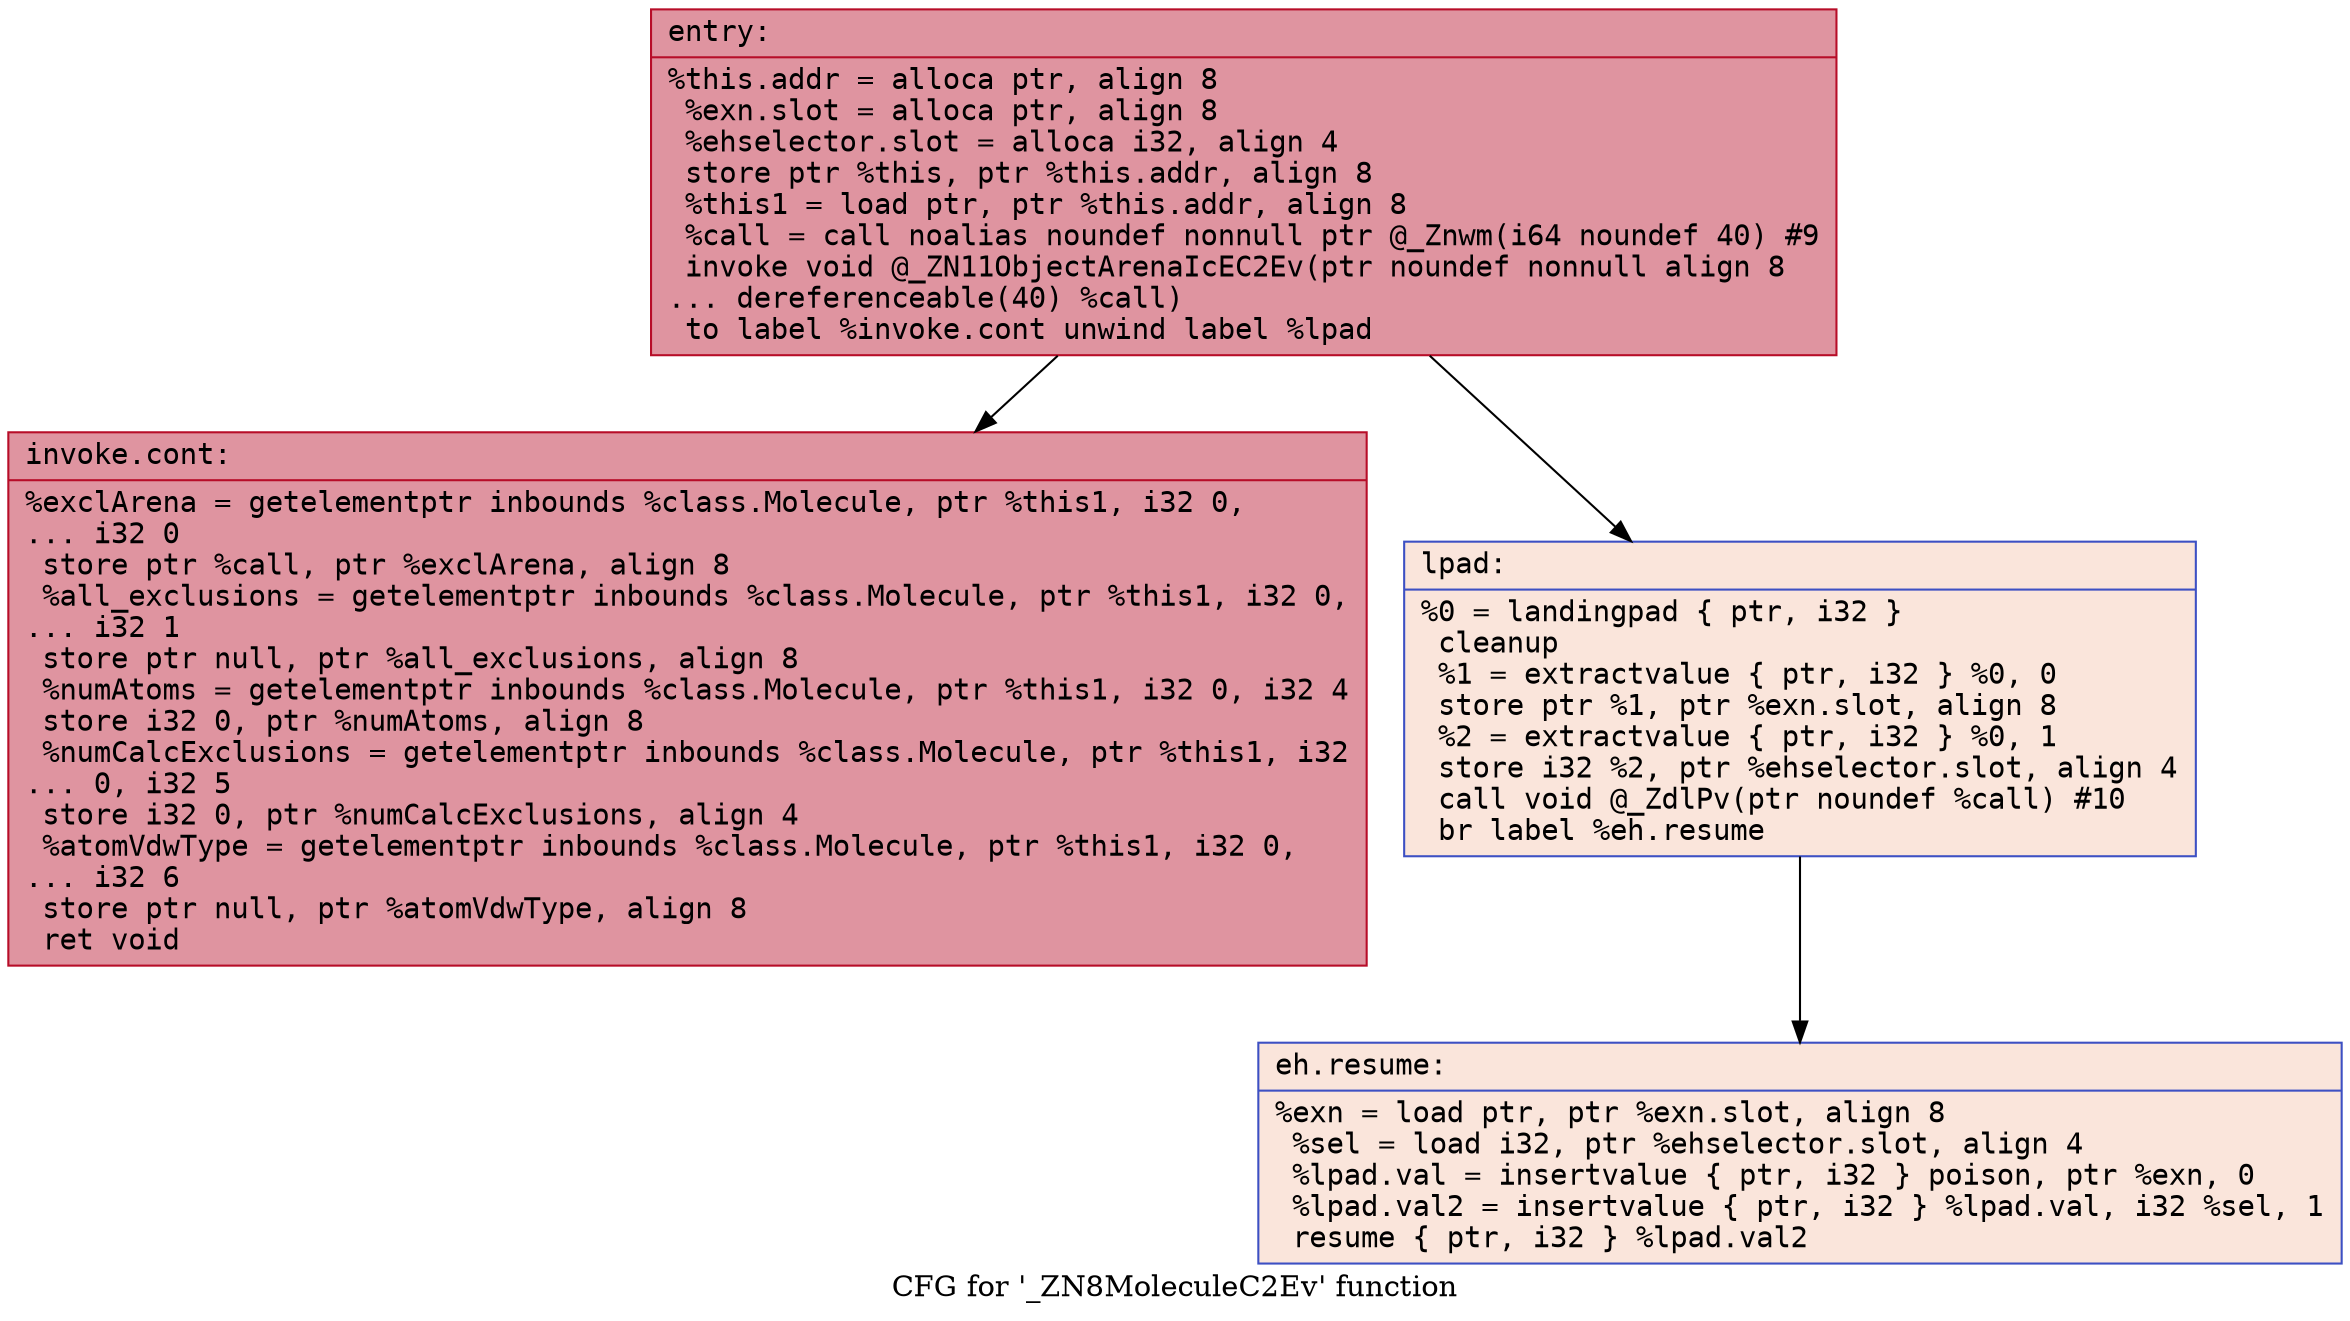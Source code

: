 digraph "CFG for '_ZN8MoleculeC2Ev' function" {
	label="CFG for '_ZN8MoleculeC2Ev' function";

	Node0x55775c39cae0 [shape=record,color="#b70d28ff", style=filled, fillcolor="#b70d2870" fontname="Courier",label="{entry:\l|  %this.addr = alloca ptr, align 8\l  %exn.slot = alloca ptr, align 8\l  %ehselector.slot = alloca i32, align 4\l  store ptr %this, ptr %this.addr, align 8\l  %this1 = load ptr, ptr %this.addr, align 8\l  %call = call noalias noundef nonnull ptr @_Znwm(i64 noundef 40) #9\l  invoke void @_ZN11ObjectArenaIcEC2Ev(ptr noundef nonnull align 8\l... dereferenceable(40) %call)\l          to label %invoke.cont unwind label %lpad\l}"];
	Node0x55775c39cae0 -> Node0x55775c3a2b20[tooltip="entry -> invoke.cont\nProbability 100.00%" ];
	Node0x55775c39cae0 -> Node0x55775c3a2c00[tooltip="entry -> lpad\nProbability 0.00%" ];
	Node0x55775c3a2b20 [shape=record,color="#b70d28ff", style=filled, fillcolor="#b70d2870" fontname="Courier",label="{invoke.cont:\l|  %exclArena = getelementptr inbounds %class.Molecule, ptr %this1, i32 0,\l... i32 0\l  store ptr %call, ptr %exclArena, align 8\l  %all_exclusions = getelementptr inbounds %class.Molecule, ptr %this1, i32 0,\l... i32 1\l  store ptr null, ptr %all_exclusions, align 8\l  %numAtoms = getelementptr inbounds %class.Molecule, ptr %this1, i32 0, i32 4\l  store i32 0, ptr %numAtoms, align 8\l  %numCalcExclusions = getelementptr inbounds %class.Molecule, ptr %this1, i32\l... 0, i32 5\l  store i32 0, ptr %numCalcExclusions, align 4\l  %atomVdwType = getelementptr inbounds %class.Molecule, ptr %this1, i32 0,\l... i32 6\l  store ptr null, ptr %atomVdwType, align 8\l  ret void\l}"];
	Node0x55775c3a2c00 [shape=record,color="#3d50c3ff", style=filled, fillcolor="#f4c5ad70" fontname="Courier",label="{lpad:\l|  %0 = landingpad \{ ptr, i32 \}\l          cleanup\l  %1 = extractvalue \{ ptr, i32 \} %0, 0\l  store ptr %1, ptr %exn.slot, align 8\l  %2 = extractvalue \{ ptr, i32 \} %0, 1\l  store i32 %2, ptr %ehselector.slot, align 4\l  call void @_ZdlPv(ptr noundef %call) #10\l  br label %eh.resume\l}"];
	Node0x55775c3a2c00 -> Node0x55775c3a44f0[tooltip="lpad -> eh.resume\nProbability 100.00%" ];
	Node0x55775c3a44f0 [shape=record,color="#3d50c3ff", style=filled, fillcolor="#f4c5ad70" fontname="Courier",label="{eh.resume:\l|  %exn = load ptr, ptr %exn.slot, align 8\l  %sel = load i32, ptr %ehselector.slot, align 4\l  %lpad.val = insertvalue \{ ptr, i32 \} poison, ptr %exn, 0\l  %lpad.val2 = insertvalue \{ ptr, i32 \} %lpad.val, i32 %sel, 1\l  resume \{ ptr, i32 \} %lpad.val2\l}"];
}
